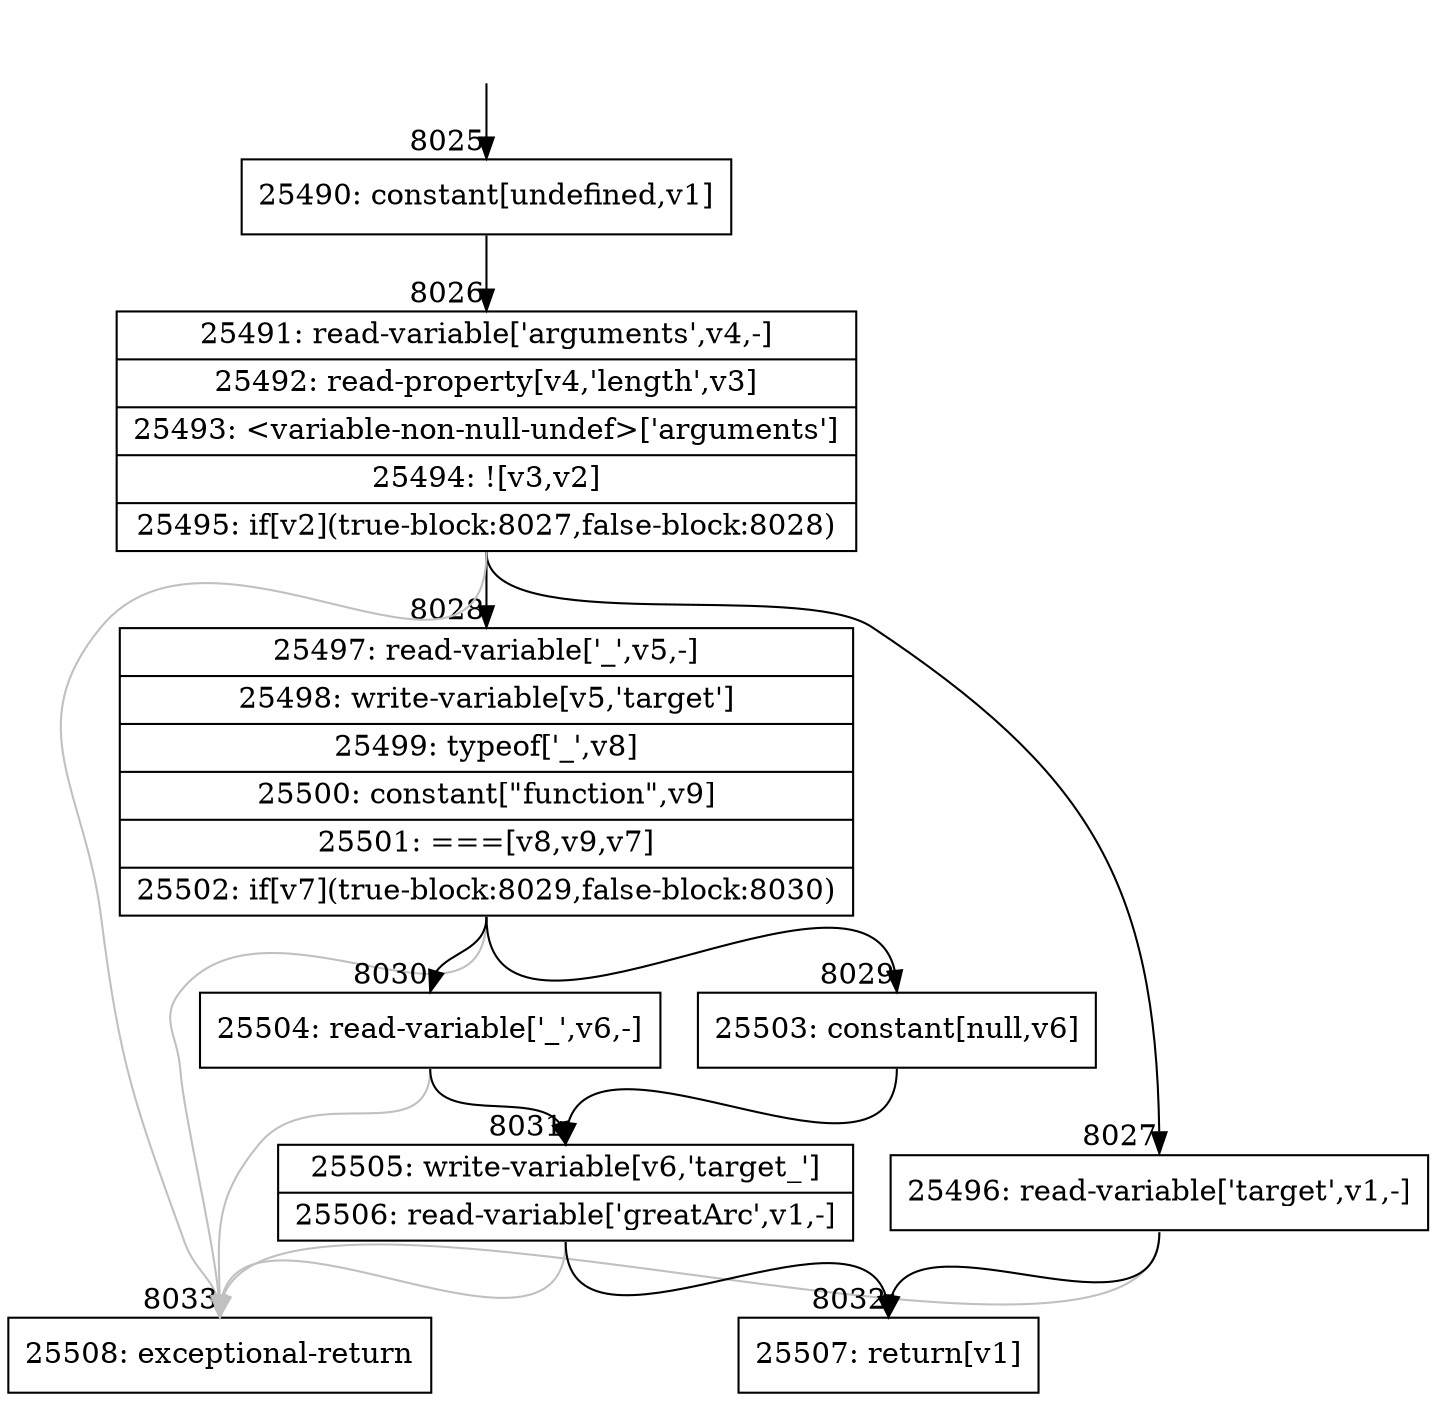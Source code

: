 digraph {
rankdir="TD"
BB_entry759[shape=none,label=""];
BB_entry759 -> BB8025 [tailport=s, headport=n, headlabel="    8025"]
BB8025 [shape=record label="{25490: constant[undefined,v1]}" ] 
BB8025 -> BB8026 [tailport=s, headport=n, headlabel="      8026"]
BB8026 [shape=record label="{25491: read-variable['arguments',v4,-]|25492: read-property[v4,'length',v3]|25493: \<variable-non-null-undef\>['arguments']|25494: ![v3,v2]|25495: if[v2](true-block:8027,false-block:8028)}" ] 
BB8026 -> BB8027 [tailport=s, headport=n, headlabel="      8027"]
BB8026 -> BB8028 [tailport=s, headport=n, headlabel="      8028"]
BB8026 -> BB8033 [tailport=s, headport=n, color=gray, headlabel="      8033"]
BB8027 [shape=record label="{25496: read-variable['target',v1,-]}" ] 
BB8027 -> BB8032 [tailport=s, headport=n, headlabel="      8032"]
BB8027 -> BB8033 [tailport=s, headport=n, color=gray]
BB8028 [shape=record label="{25497: read-variable['_',v5,-]|25498: write-variable[v5,'target']|25499: typeof['_',v8]|25500: constant[\"function\",v9]|25501: ===[v8,v9,v7]|25502: if[v7](true-block:8029,false-block:8030)}" ] 
BB8028 -> BB8029 [tailport=s, headport=n, headlabel="      8029"]
BB8028 -> BB8030 [tailport=s, headport=n, headlabel="      8030"]
BB8028 -> BB8033 [tailport=s, headport=n, color=gray]
BB8029 [shape=record label="{25503: constant[null,v6]}" ] 
BB8029 -> BB8031 [tailport=s, headport=n, headlabel="      8031"]
BB8030 [shape=record label="{25504: read-variable['_',v6,-]}" ] 
BB8030 -> BB8031 [tailport=s, headport=n]
BB8030 -> BB8033 [tailport=s, headport=n, color=gray]
BB8031 [shape=record label="{25505: write-variable[v6,'target_']|25506: read-variable['greatArc',v1,-]}" ] 
BB8031 -> BB8032 [tailport=s, headport=n]
BB8031 -> BB8033 [tailport=s, headport=n, color=gray]
BB8032 [shape=record label="{25507: return[v1]}" ] 
BB8033 [shape=record label="{25508: exceptional-return}" ] 
//#$~ 4605
}

